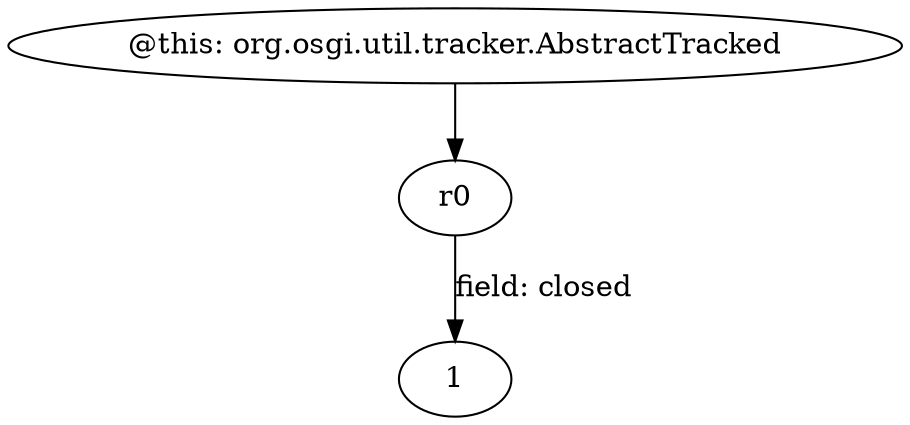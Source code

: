 digraph g {
0[label="@this: org.osgi.util.tracker.AbstractTracked"]
1[label="r0"]
0->1[label=""]
2[label="1"]
1->2[label="field: closed"]
}